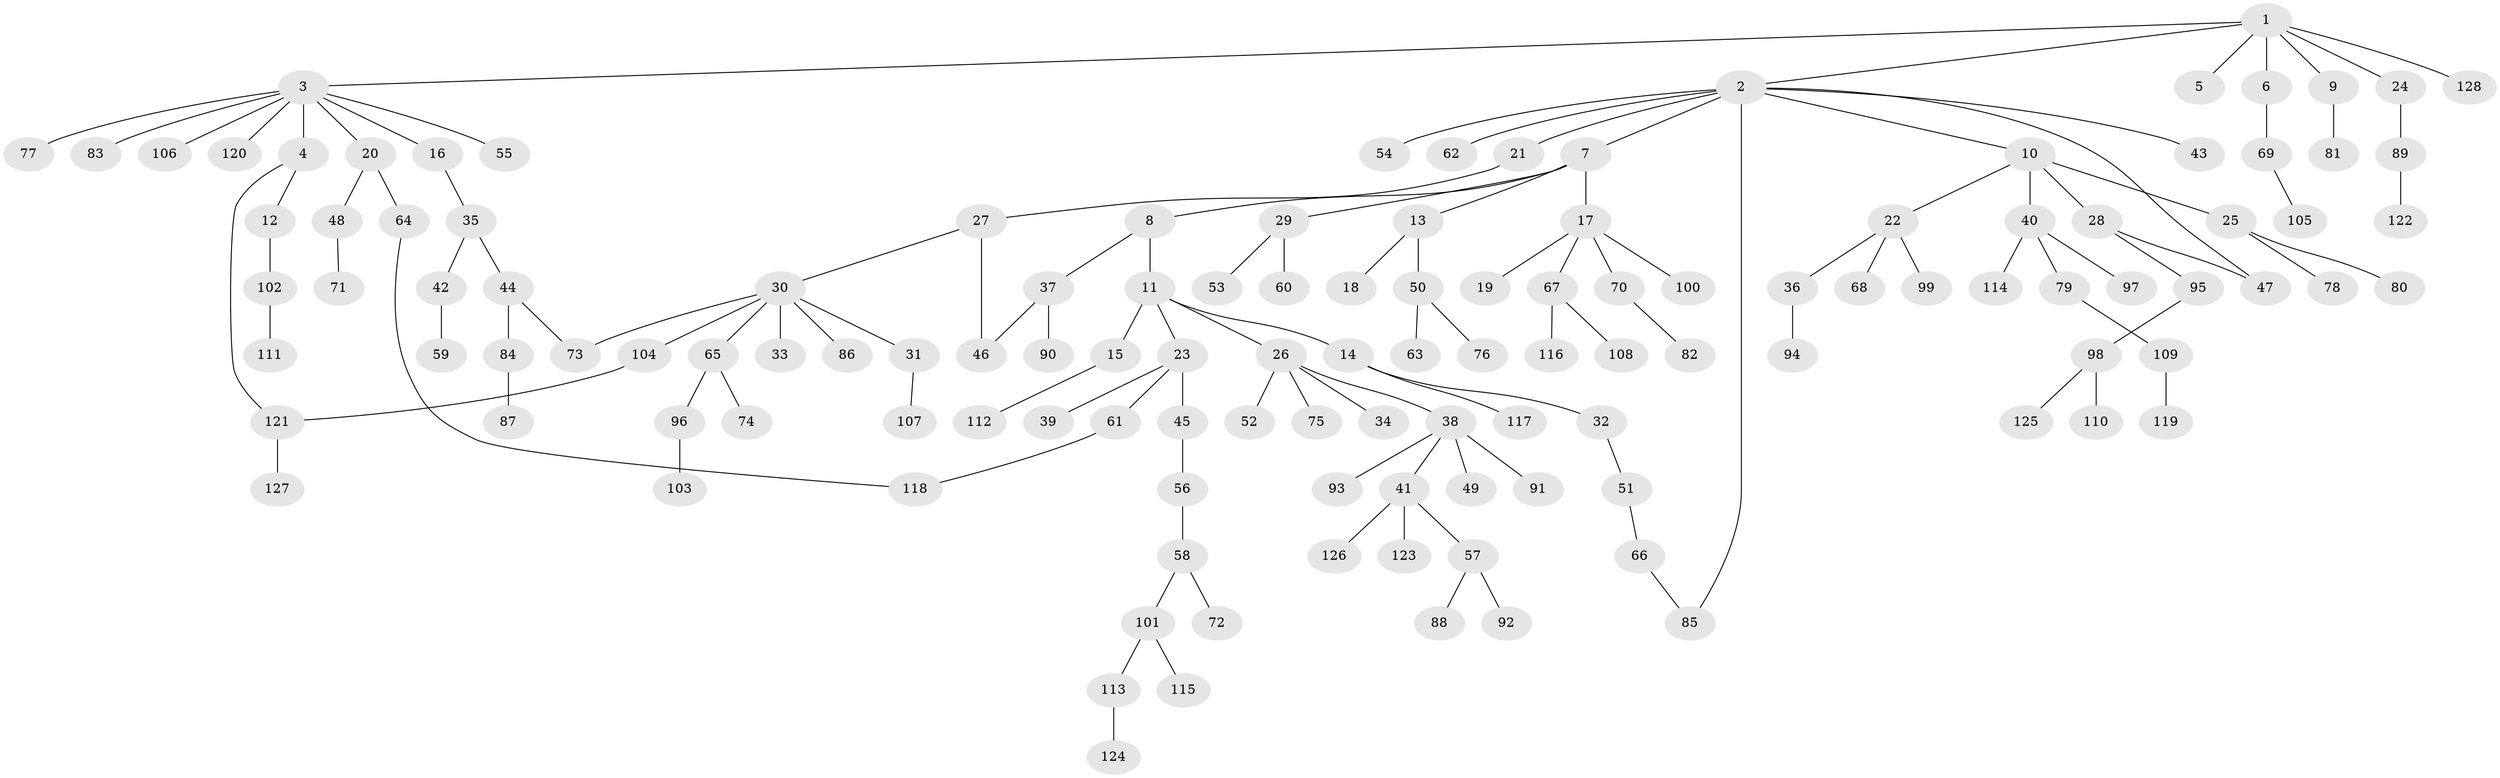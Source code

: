// Generated by graph-tools (version 1.1) at 2025/49/03/09/25 03:49:25]
// undirected, 128 vertices, 133 edges
graph export_dot {
graph [start="1"]
  node [color=gray90,style=filled];
  1;
  2;
  3;
  4;
  5;
  6;
  7;
  8;
  9;
  10;
  11;
  12;
  13;
  14;
  15;
  16;
  17;
  18;
  19;
  20;
  21;
  22;
  23;
  24;
  25;
  26;
  27;
  28;
  29;
  30;
  31;
  32;
  33;
  34;
  35;
  36;
  37;
  38;
  39;
  40;
  41;
  42;
  43;
  44;
  45;
  46;
  47;
  48;
  49;
  50;
  51;
  52;
  53;
  54;
  55;
  56;
  57;
  58;
  59;
  60;
  61;
  62;
  63;
  64;
  65;
  66;
  67;
  68;
  69;
  70;
  71;
  72;
  73;
  74;
  75;
  76;
  77;
  78;
  79;
  80;
  81;
  82;
  83;
  84;
  85;
  86;
  87;
  88;
  89;
  90;
  91;
  92;
  93;
  94;
  95;
  96;
  97;
  98;
  99;
  100;
  101;
  102;
  103;
  104;
  105;
  106;
  107;
  108;
  109;
  110;
  111;
  112;
  113;
  114;
  115;
  116;
  117;
  118;
  119;
  120;
  121;
  122;
  123;
  124;
  125;
  126;
  127;
  128;
  1 -- 2;
  1 -- 3;
  1 -- 5;
  1 -- 6;
  1 -- 9;
  1 -- 24;
  1 -- 128;
  2 -- 7;
  2 -- 10;
  2 -- 21;
  2 -- 43;
  2 -- 47;
  2 -- 54;
  2 -- 62;
  2 -- 85;
  3 -- 4;
  3 -- 16;
  3 -- 20;
  3 -- 55;
  3 -- 77;
  3 -- 83;
  3 -- 106;
  3 -- 120;
  4 -- 12;
  4 -- 121;
  6 -- 69;
  7 -- 8;
  7 -- 13;
  7 -- 17;
  7 -- 29;
  8 -- 11;
  8 -- 37;
  9 -- 81;
  10 -- 22;
  10 -- 25;
  10 -- 28;
  10 -- 40;
  11 -- 14;
  11 -- 15;
  11 -- 23;
  11 -- 26;
  12 -- 102;
  13 -- 18;
  13 -- 50;
  14 -- 32;
  14 -- 117;
  15 -- 112;
  16 -- 35;
  17 -- 19;
  17 -- 67;
  17 -- 70;
  17 -- 100;
  20 -- 48;
  20 -- 64;
  21 -- 27;
  22 -- 36;
  22 -- 68;
  22 -- 99;
  23 -- 39;
  23 -- 45;
  23 -- 61;
  24 -- 89;
  25 -- 78;
  25 -- 80;
  26 -- 34;
  26 -- 38;
  26 -- 52;
  26 -- 75;
  27 -- 30;
  27 -- 46;
  28 -- 95;
  28 -- 47;
  29 -- 53;
  29 -- 60;
  30 -- 31;
  30 -- 33;
  30 -- 65;
  30 -- 73;
  30 -- 86;
  30 -- 104;
  31 -- 107;
  32 -- 51;
  35 -- 42;
  35 -- 44;
  36 -- 94;
  37 -- 90;
  37 -- 46;
  38 -- 41;
  38 -- 49;
  38 -- 91;
  38 -- 93;
  40 -- 79;
  40 -- 97;
  40 -- 114;
  41 -- 57;
  41 -- 123;
  41 -- 126;
  42 -- 59;
  44 -- 84;
  44 -- 73;
  45 -- 56;
  48 -- 71;
  50 -- 63;
  50 -- 76;
  51 -- 66;
  56 -- 58;
  57 -- 88;
  57 -- 92;
  58 -- 72;
  58 -- 101;
  61 -- 118;
  64 -- 118;
  65 -- 74;
  65 -- 96;
  66 -- 85;
  67 -- 108;
  67 -- 116;
  69 -- 105;
  70 -- 82;
  79 -- 109;
  84 -- 87;
  89 -- 122;
  95 -- 98;
  96 -- 103;
  98 -- 110;
  98 -- 125;
  101 -- 113;
  101 -- 115;
  102 -- 111;
  104 -- 121;
  109 -- 119;
  113 -- 124;
  121 -- 127;
}
